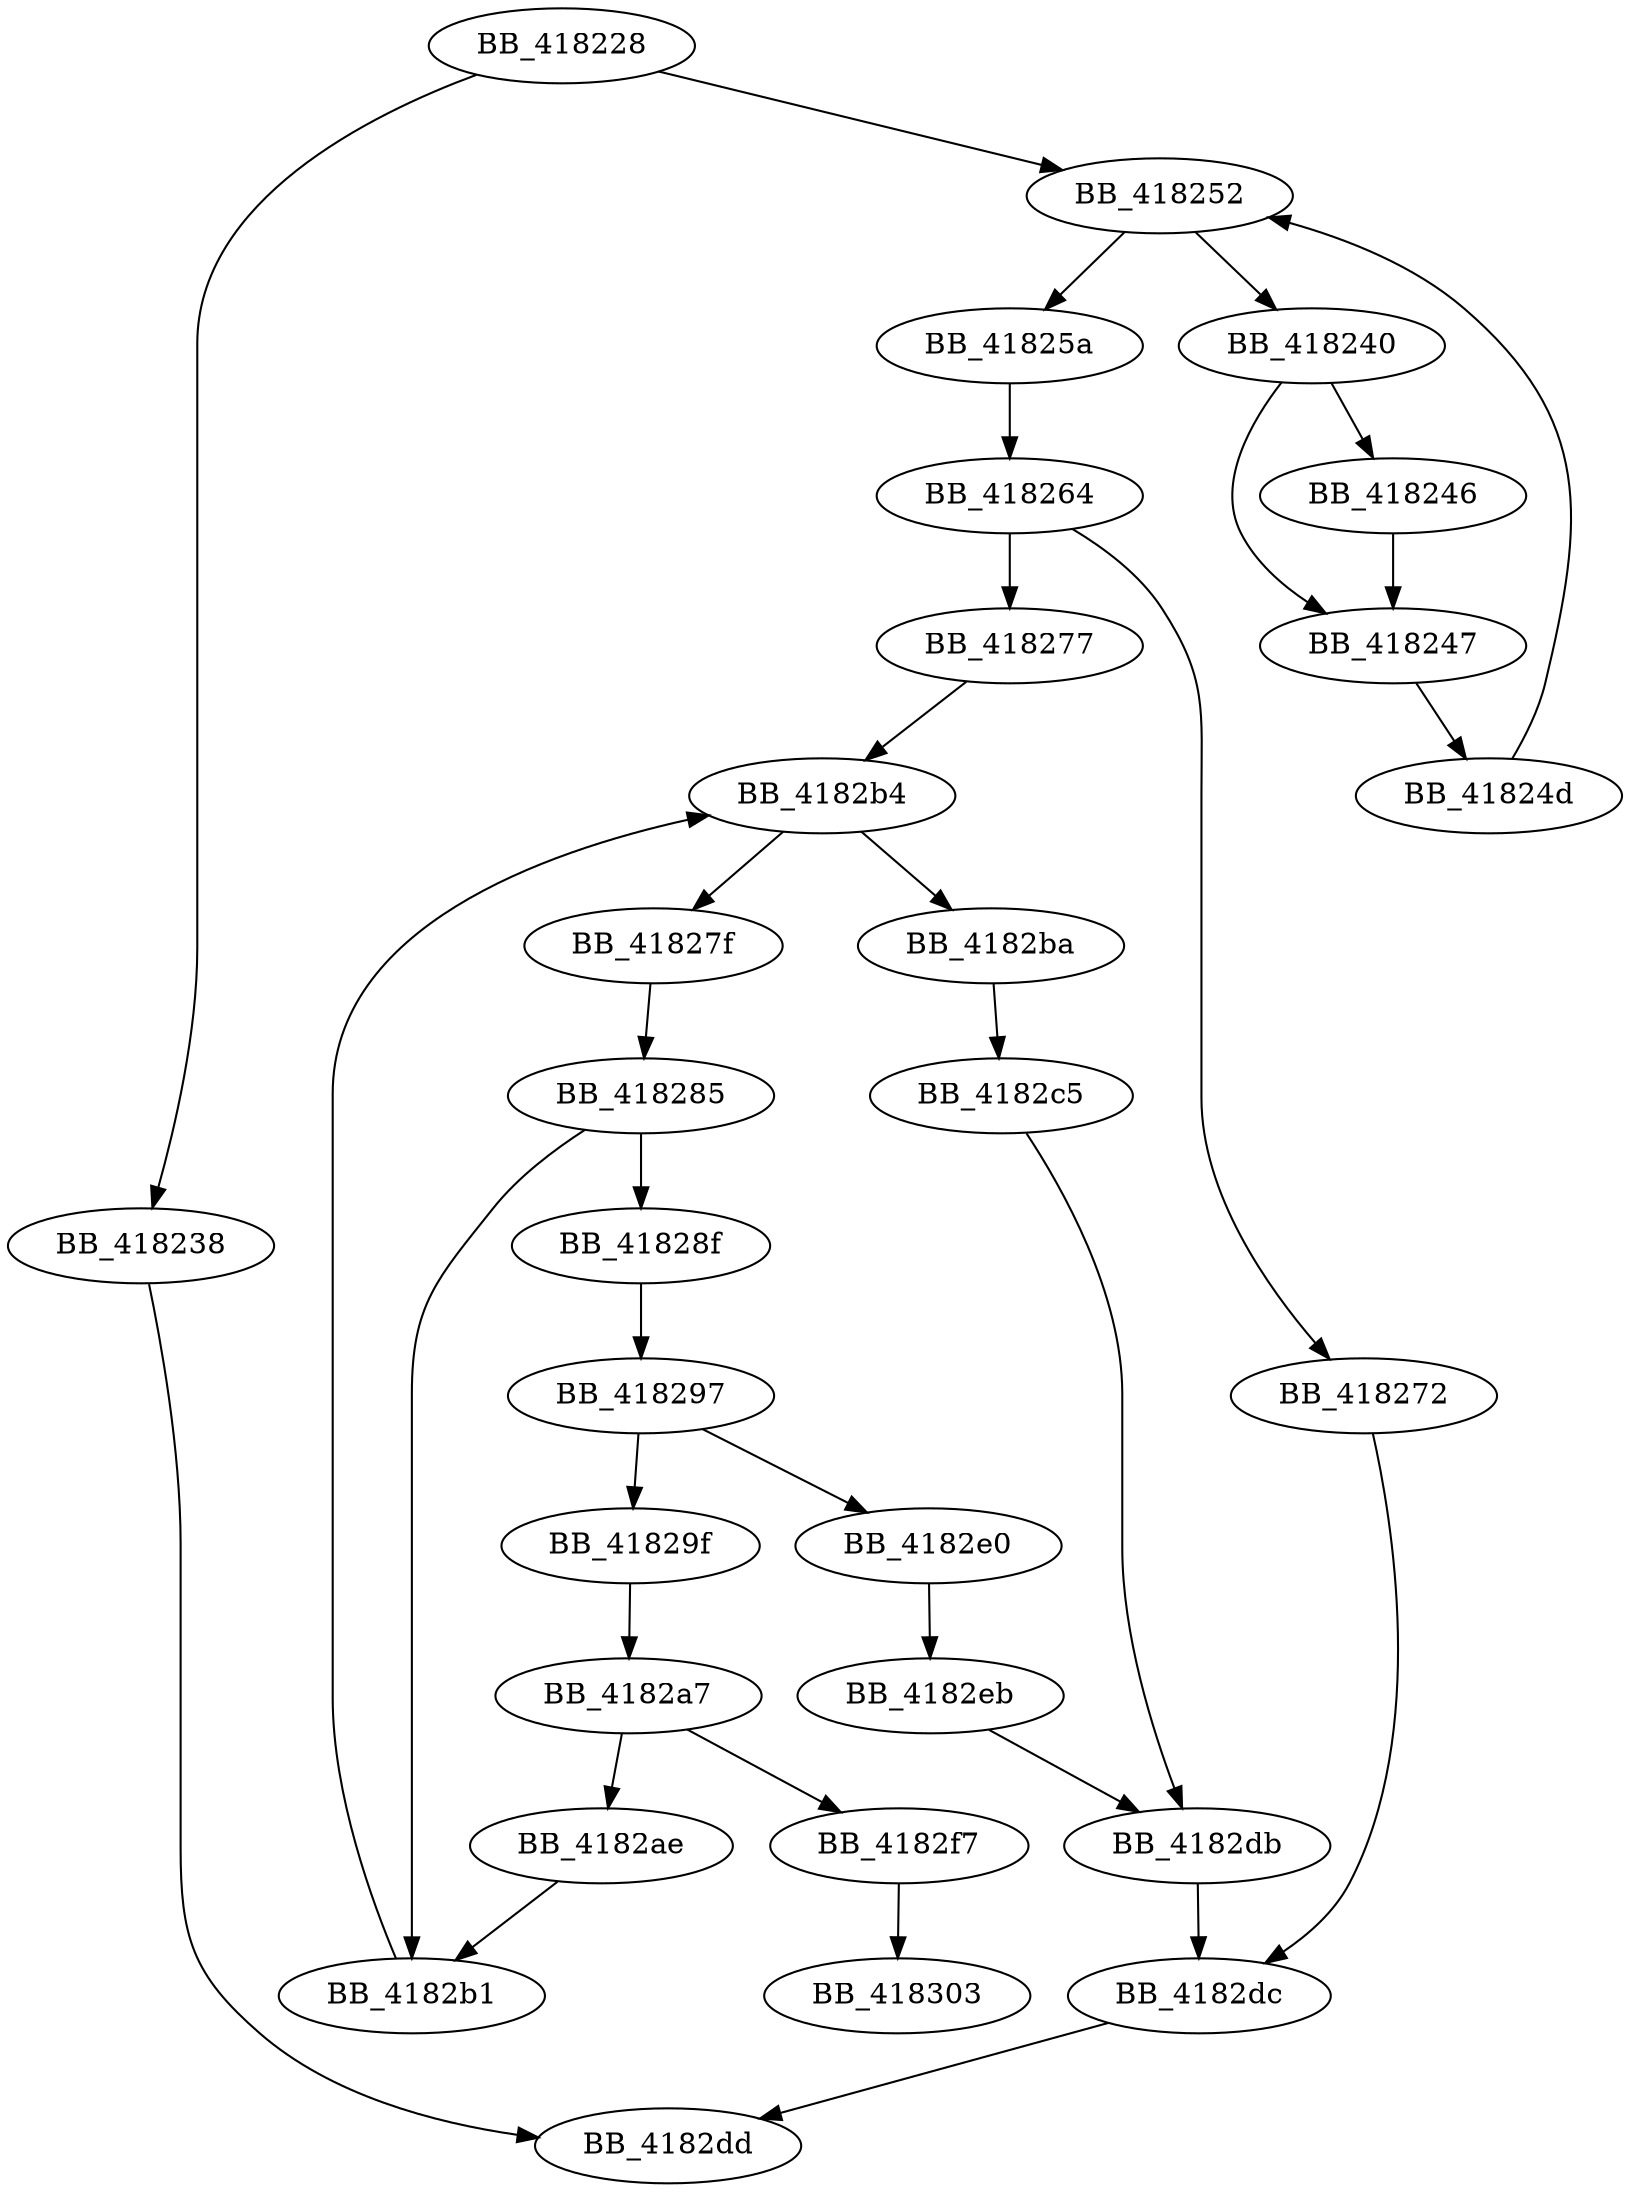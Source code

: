 DiGraph __wsetenvp{
BB_418228->BB_418238
BB_418228->BB_418252
BB_418238->BB_4182dd
BB_418240->BB_418246
BB_418240->BB_418247
BB_418246->BB_418247
BB_418247->BB_41824d
BB_41824d->BB_418252
BB_418252->BB_418240
BB_418252->BB_41825a
BB_41825a->BB_418264
BB_418264->BB_418272
BB_418264->BB_418277
BB_418272->BB_4182dc
BB_418277->BB_4182b4
BB_41827f->BB_418285
BB_418285->BB_41828f
BB_418285->BB_4182b1
BB_41828f->BB_418297
BB_418297->BB_41829f
BB_418297->BB_4182e0
BB_41829f->BB_4182a7
BB_4182a7->BB_4182ae
BB_4182a7->BB_4182f7
BB_4182ae->BB_4182b1
BB_4182b1->BB_4182b4
BB_4182b4->BB_41827f
BB_4182b4->BB_4182ba
BB_4182ba->BB_4182c5
BB_4182c5->BB_4182db
BB_4182db->BB_4182dc
BB_4182dc->BB_4182dd
BB_4182e0->BB_4182eb
BB_4182eb->BB_4182db
BB_4182f7->BB_418303
}
